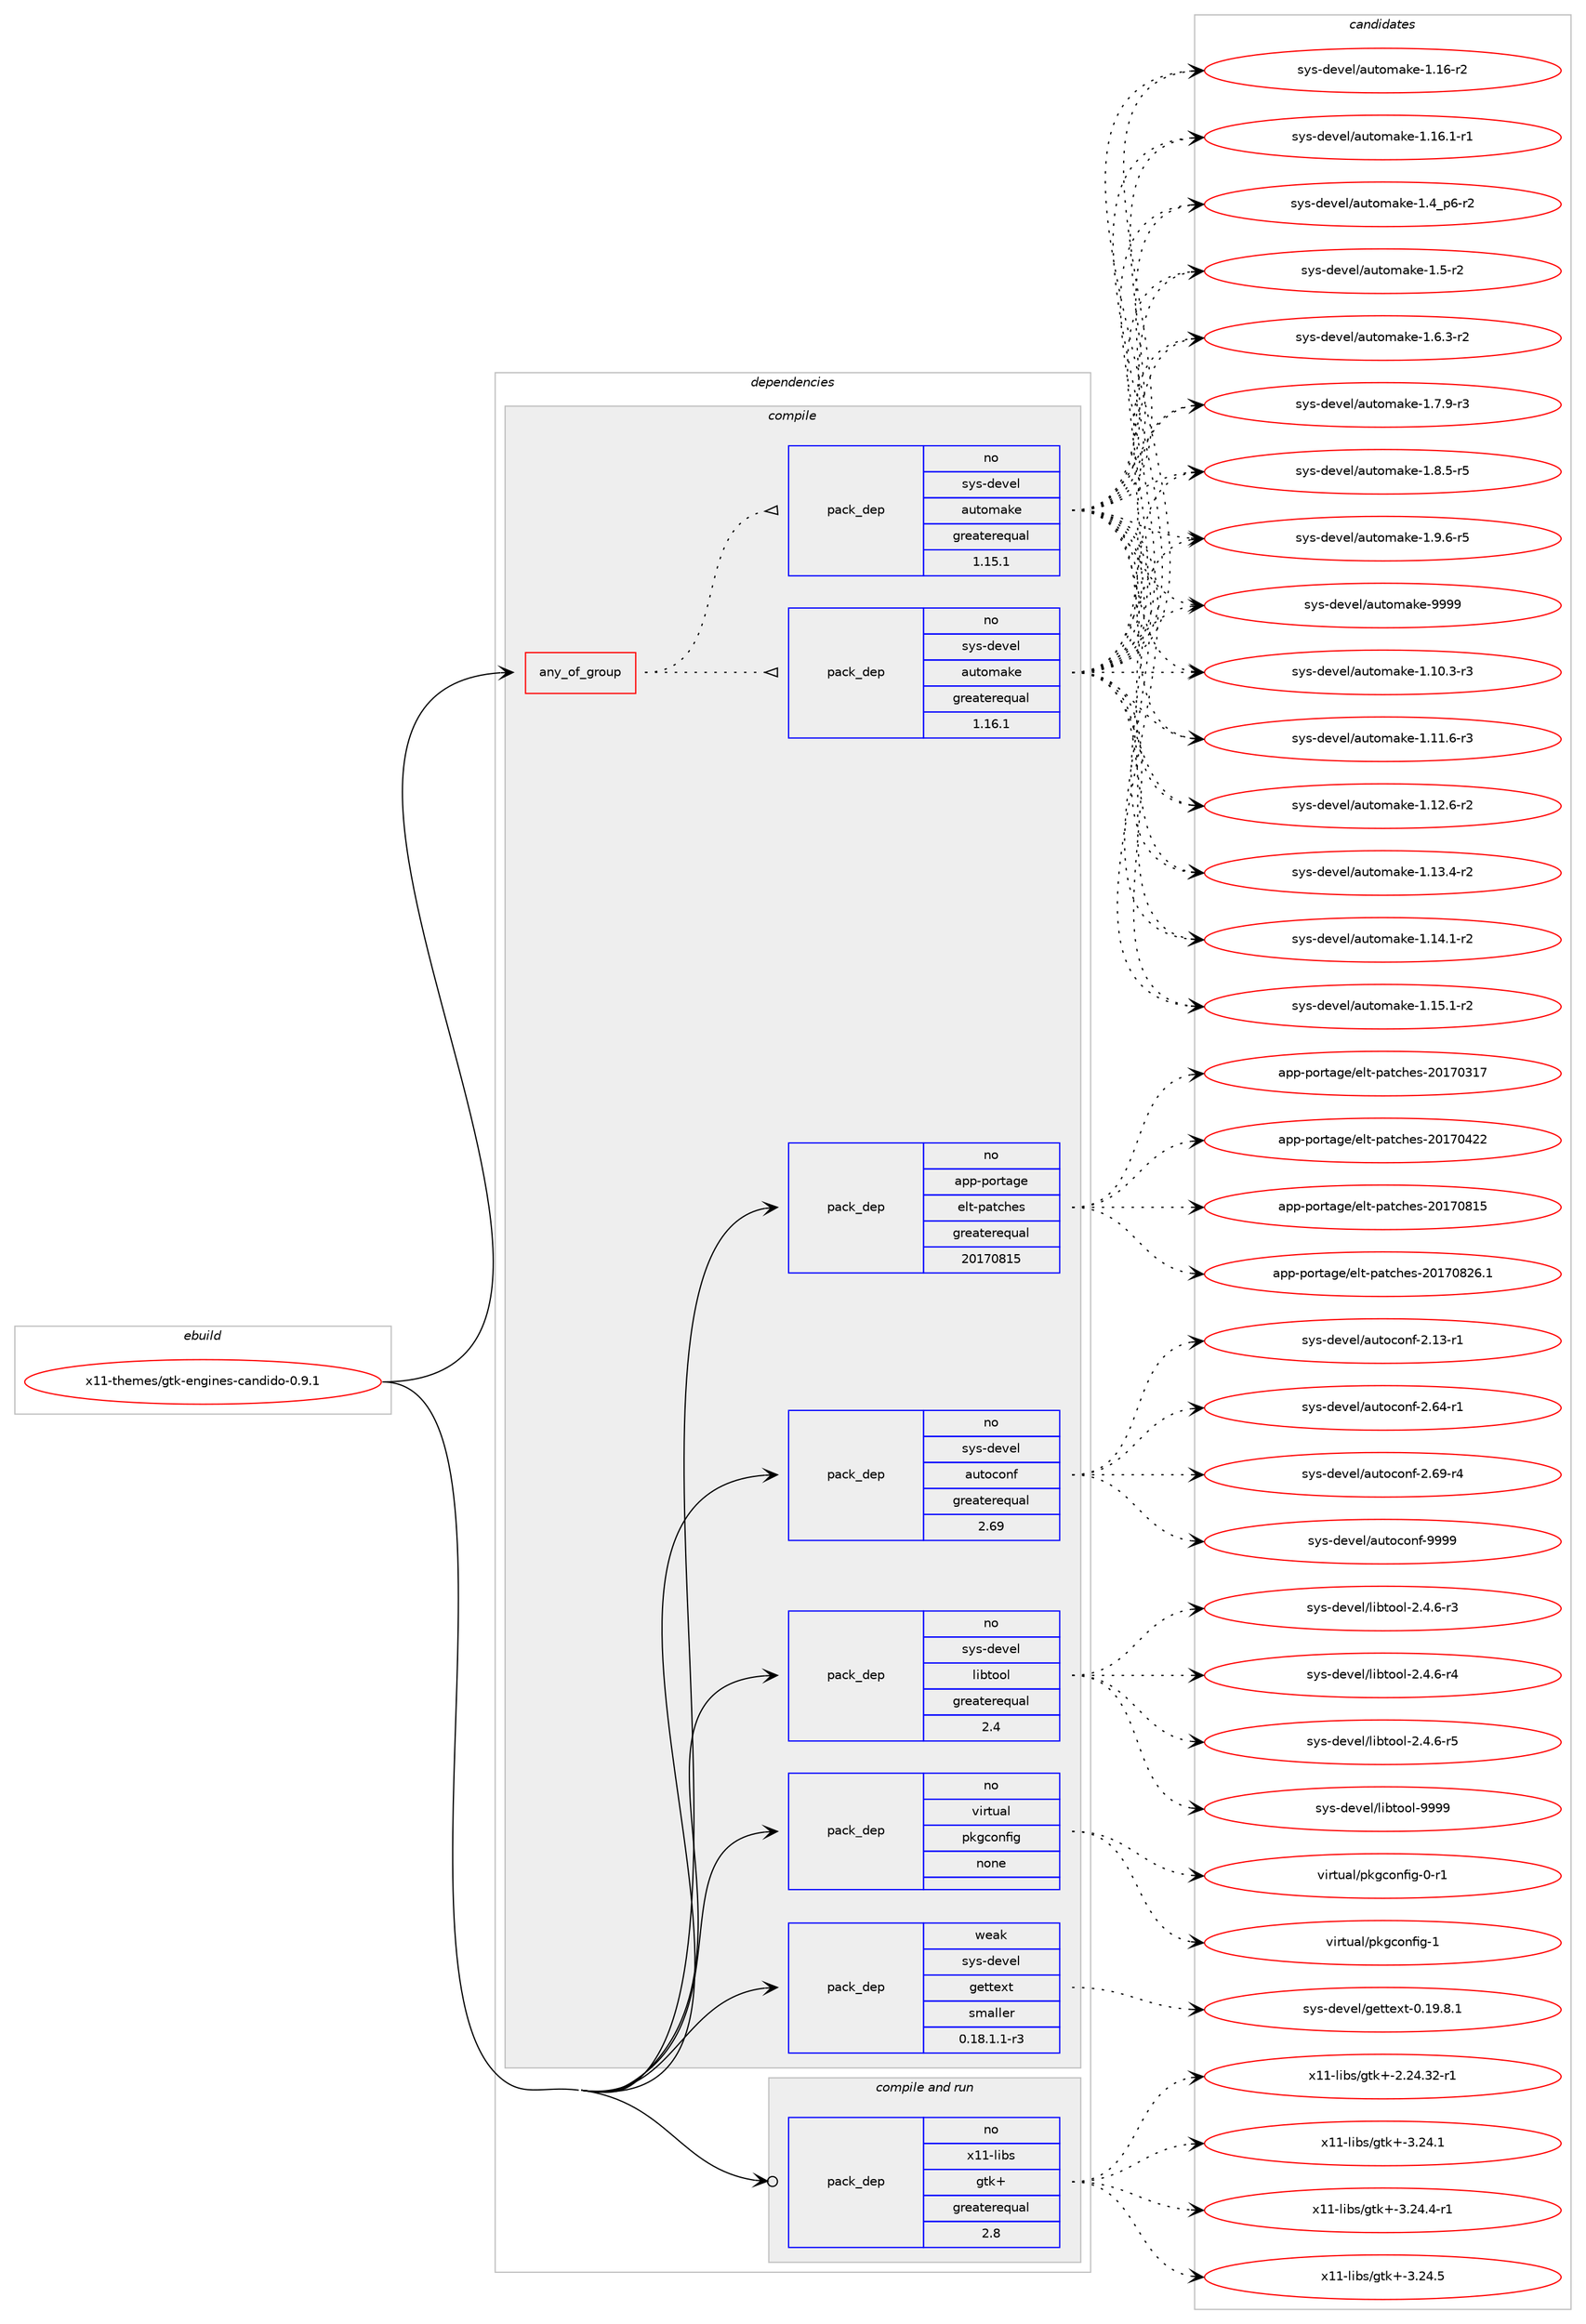 digraph prolog {

# *************
# Graph options
# *************

newrank=true;
concentrate=true;
compound=true;
graph [rankdir=LR,fontname=Helvetica,fontsize=10,ranksep=1.5];#, ranksep=2.5, nodesep=0.2];
edge  [arrowhead=vee];
node  [fontname=Helvetica,fontsize=10];

# **********
# The ebuild
# **********

subgraph cluster_leftcol {
color=gray;
rank=same;
label=<<i>ebuild</i>>;
id [label="x11-themes/gtk-engines-candido-0.9.1", color=red, width=4, href="../x11-themes/gtk-engines-candido-0.9.1.svg"];
}

# ****************
# The dependencies
# ****************

subgraph cluster_midcol {
color=gray;
label=<<i>dependencies</i>>;
subgraph cluster_compile {
fillcolor="#eeeeee";
style=filled;
label=<<i>compile</i>>;
subgraph any28829 {
dependency1769051 [label=<<TABLE BORDER="0" CELLBORDER="1" CELLSPACING="0" CELLPADDING="4"><TR><TD CELLPADDING="10">any_of_group</TD></TR></TABLE>>, shape=none, color=red];subgraph pack1272032 {
dependency1769052 [label=<<TABLE BORDER="0" CELLBORDER="1" CELLSPACING="0" CELLPADDING="4" WIDTH="220"><TR><TD ROWSPAN="6" CELLPADDING="30">pack_dep</TD></TR><TR><TD WIDTH="110">no</TD></TR><TR><TD>sys-devel</TD></TR><TR><TD>automake</TD></TR><TR><TD>greaterequal</TD></TR><TR><TD>1.16.1</TD></TR></TABLE>>, shape=none, color=blue];
}
dependency1769051:e -> dependency1769052:w [weight=20,style="dotted",arrowhead="oinv"];
subgraph pack1272033 {
dependency1769053 [label=<<TABLE BORDER="0" CELLBORDER="1" CELLSPACING="0" CELLPADDING="4" WIDTH="220"><TR><TD ROWSPAN="6" CELLPADDING="30">pack_dep</TD></TR><TR><TD WIDTH="110">no</TD></TR><TR><TD>sys-devel</TD></TR><TR><TD>automake</TD></TR><TR><TD>greaterequal</TD></TR><TR><TD>1.15.1</TD></TR></TABLE>>, shape=none, color=blue];
}
dependency1769051:e -> dependency1769053:w [weight=20,style="dotted",arrowhead="oinv"];
}
id:e -> dependency1769051:w [weight=20,style="solid",arrowhead="vee"];
subgraph pack1272034 {
dependency1769054 [label=<<TABLE BORDER="0" CELLBORDER="1" CELLSPACING="0" CELLPADDING="4" WIDTH="220"><TR><TD ROWSPAN="6" CELLPADDING="30">pack_dep</TD></TR><TR><TD WIDTH="110">no</TD></TR><TR><TD>app-portage</TD></TR><TR><TD>elt-patches</TD></TR><TR><TD>greaterequal</TD></TR><TR><TD>20170815</TD></TR></TABLE>>, shape=none, color=blue];
}
id:e -> dependency1769054:w [weight=20,style="solid",arrowhead="vee"];
subgraph pack1272035 {
dependency1769055 [label=<<TABLE BORDER="0" CELLBORDER="1" CELLSPACING="0" CELLPADDING="4" WIDTH="220"><TR><TD ROWSPAN="6" CELLPADDING="30">pack_dep</TD></TR><TR><TD WIDTH="110">no</TD></TR><TR><TD>sys-devel</TD></TR><TR><TD>autoconf</TD></TR><TR><TD>greaterequal</TD></TR><TR><TD>2.69</TD></TR></TABLE>>, shape=none, color=blue];
}
id:e -> dependency1769055:w [weight=20,style="solid",arrowhead="vee"];
subgraph pack1272036 {
dependency1769056 [label=<<TABLE BORDER="0" CELLBORDER="1" CELLSPACING="0" CELLPADDING="4" WIDTH="220"><TR><TD ROWSPAN="6" CELLPADDING="30">pack_dep</TD></TR><TR><TD WIDTH="110">no</TD></TR><TR><TD>sys-devel</TD></TR><TR><TD>libtool</TD></TR><TR><TD>greaterequal</TD></TR><TR><TD>2.4</TD></TR></TABLE>>, shape=none, color=blue];
}
id:e -> dependency1769056:w [weight=20,style="solid",arrowhead="vee"];
subgraph pack1272037 {
dependency1769057 [label=<<TABLE BORDER="0" CELLBORDER="1" CELLSPACING="0" CELLPADDING="4" WIDTH="220"><TR><TD ROWSPAN="6" CELLPADDING="30">pack_dep</TD></TR><TR><TD WIDTH="110">no</TD></TR><TR><TD>virtual</TD></TR><TR><TD>pkgconfig</TD></TR><TR><TD>none</TD></TR><TR><TD></TD></TR></TABLE>>, shape=none, color=blue];
}
id:e -> dependency1769057:w [weight=20,style="solid",arrowhead="vee"];
subgraph pack1272038 {
dependency1769058 [label=<<TABLE BORDER="0" CELLBORDER="1" CELLSPACING="0" CELLPADDING="4" WIDTH="220"><TR><TD ROWSPAN="6" CELLPADDING="30">pack_dep</TD></TR><TR><TD WIDTH="110">weak</TD></TR><TR><TD>sys-devel</TD></TR><TR><TD>gettext</TD></TR><TR><TD>smaller</TD></TR><TR><TD>0.18.1.1-r3</TD></TR></TABLE>>, shape=none, color=blue];
}
id:e -> dependency1769058:w [weight=20,style="solid",arrowhead="vee"];
}
subgraph cluster_compileandrun {
fillcolor="#eeeeee";
style=filled;
label=<<i>compile and run</i>>;
subgraph pack1272039 {
dependency1769059 [label=<<TABLE BORDER="0" CELLBORDER="1" CELLSPACING="0" CELLPADDING="4" WIDTH="220"><TR><TD ROWSPAN="6" CELLPADDING="30">pack_dep</TD></TR><TR><TD WIDTH="110">no</TD></TR><TR><TD>x11-libs</TD></TR><TR><TD>gtk+</TD></TR><TR><TD>greaterequal</TD></TR><TR><TD>2.8</TD></TR></TABLE>>, shape=none, color=blue];
}
id:e -> dependency1769059:w [weight=20,style="solid",arrowhead="odotvee"];
}
subgraph cluster_run {
fillcolor="#eeeeee";
style=filled;
label=<<i>run</i>>;
}
}

# **************
# The candidates
# **************

subgraph cluster_choices {
rank=same;
color=gray;
label=<<i>candidates</i>>;

subgraph choice1272032 {
color=black;
nodesep=1;
choice11512111545100101118101108479711711611110997107101454946494846514511451 [label="sys-devel/automake-1.10.3-r3", color=red, width=4,href="../sys-devel/automake-1.10.3-r3.svg"];
choice11512111545100101118101108479711711611110997107101454946494946544511451 [label="sys-devel/automake-1.11.6-r3", color=red, width=4,href="../sys-devel/automake-1.11.6-r3.svg"];
choice11512111545100101118101108479711711611110997107101454946495046544511450 [label="sys-devel/automake-1.12.6-r2", color=red, width=4,href="../sys-devel/automake-1.12.6-r2.svg"];
choice11512111545100101118101108479711711611110997107101454946495146524511450 [label="sys-devel/automake-1.13.4-r2", color=red, width=4,href="../sys-devel/automake-1.13.4-r2.svg"];
choice11512111545100101118101108479711711611110997107101454946495246494511450 [label="sys-devel/automake-1.14.1-r2", color=red, width=4,href="../sys-devel/automake-1.14.1-r2.svg"];
choice11512111545100101118101108479711711611110997107101454946495346494511450 [label="sys-devel/automake-1.15.1-r2", color=red, width=4,href="../sys-devel/automake-1.15.1-r2.svg"];
choice1151211154510010111810110847971171161111099710710145494649544511450 [label="sys-devel/automake-1.16-r2", color=red, width=4,href="../sys-devel/automake-1.16-r2.svg"];
choice11512111545100101118101108479711711611110997107101454946495446494511449 [label="sys-devel/automake-1.16.1-r1", color=red, width=4,href="../sys-devel/automake-1.16.1-r1.svg"];
choice115121115451001011181011084797117116111109971071014549465295112544511450 [label="sys-devel/automake-1.4_p6-r2", color=red, width=4,href="../sys-devel/automake-1.4_p6-r2.svg"];
choice11512111545100101118101108479711711611110997107101454946534511450 [label="sys-devel/automake-1.5-r2", color=red, width=4,href="../sys-devel/automake-1.5-r2.svg"];
choice115121115451001011181011084797117116111109971071014549465446514511450 [label="sys-devel/automake-1.6.3-r2", color=red, width=4,href="../sys-devel/automake-1.6.3-r2.svg"];
choice115121115451001011181011084797117116111109971071014549465546574511451 [label="sys-devel/automake-1.7.9-r3", color=red, width=4,href="../sys-devel/automake-1.7.9-r3.svg"];
choice115121115451001011181011084797117116111109971071014549465646534511453 [label="sys-devel/automake-1.8.5-r5", color=red, width=4,href="../sys-devel/automake-1.8.5-r5.svg"];
choice115121115451001011181011084797117116111109971071014549465746544511453 [label="sys-devel/automake-1.9.6-r5", color=red, width=4,href="../sys-devel/automake-1.9.6-r5.svg"];
choice115121115451001011181011084797117116111109971071014557575757 [label="sys-devel/automake-9999", color=red, width=4,href="../sys-devel/automake-9999.svg"];
dependency1769052:e -> choice11512111545100101118101108479711711611110997107101454946494846514511451:w [style=dotted,weight="100"];
dependency1769052:e -> choice11512111545100101118101108479711711611110997107101454946494946544511451:w [style=dotted,weight="100"];
dependency1769052:e -> choice11512111545100101118101108479711711611110997107101454946495046544511450:w [style=dotted,weight="100"];
dependency1769052:e -> choice11512111545100101118101108479711711611110997107101454946495146524511450:w [style=dotted,weight="100"];
dependency1769052:e -> choice11512111545100101118101108479711711611110997107101454946495246494511450:w [style=dotted,weight="100"];
dependency1769052:e -> choice11512111545100101118101108479711711611110997107101454946495346494511450:w [style=dotted,weight="100"];
dependency1769052:e -> choice1151211154510010111810110847971171161111099710710145494649544511450:w [style=dotted,weight="100"];
dependency1769052:e -> choice11512111545100101118101108479711711611110997107101454946495446494511449:w [style=dotted,weight="100"];
dependency1769052:e -> choice115121115451001011181011084797117116111109971071014549465295112544511450:w [style=dotted,weight="100"];
dependency1769052:e -> choice11512111545100101118101108479711711611110997107101454946534511450:w [style=dotted,weight="100"];
dependency1769052:e -> choice115121115451001011181011084797117116111109971071014549465446514511450:w [style=dotted,weight="100"];
dependency1769052:e -> choice115121115451001011181011084797117116111109971071014549465546574511451:w [style=dotted,weight="100"];
dependency1769052:e -> choice115121115451001011181011084797117116111109971071014549465646534511453:w [style=dotted,weight="100"];
dependency1769052:e -> choice115121115451001011181011084797117116111109971071014549465746544511453:w [style=dotted,weight="100"];
dependency1769052:e -> choice115121115451001011181011084797117116111109971071014557575757:w [style=dotted,weight="100"];
}
subgraph choice1272033 {
color=black;
nodesep=1;
choice11512111545100101118101108479711711611110997107101454946494846514511451 [label="sys-devel/automake-1.10.3-r3", color=red, width=4,href="../sys-devel/automake-1.10.3-r3.svg"];
choice11512111545100101118101108479711711611110997107101454946494946544511451 [label="sys-devel/automake-1.11.6-r3", color=red, width=4,href="../sys-devel/automake-1.11.6-r3.svg"];
choice11512111545100101118101108479711711611110997107101454946495046544511450 [label="sys-devel/automake-1.12.6-r2", color=red, width=4,href="../sys-devel/automake-1.12.6-r2.svg"];
choice11512111545100101118101108479711711611110997107101454946495146524511450 [label="sys-devel/automake-1.13.4-r2", color=red, width=4,href="../sys-devel/automake-1.13.4-r2.svg"];
choice11512111545100101118101108479711711611110997107101454946495246494511450 [label="sys-devel/automake-1.14.1-r2", color=red, width=4,href="../sys-devel/automake-1.14.1-r2.svg"];
choice11512111545100101118101108479711711611110997107101454946495346494511450 [label="sys-devel/automake-1.15.1-r2", color=red, width=4,href="../sys-devel/automake-1.15.1-r2.svg"];
choice1151211154510010111810110847971171161111099710710145494649544511450 [label="sys-devel/automake-1.16-r2", color=red, width=4,href="../sys-devel/automake-1.16-r2.svg"];
choice11512111545100101118101108479711711611110997107101454946495446494511449 [label="sys-devel/automake-1.16.1-r1", color=red, width=4,href="../sys-devel/automake-1.16.1-r1.svg"];
choice115121115451001011181011084797117116111109971071014549465295112544511450 [label="sys-devel/automake-1.4_p6-r2", color=red, width=4,href="../sys-devel/automake-1.4_p6-r2.svg"];
choice11512111545100101118101108479711711611110997107101454946534511450 [label="sys-devel/automake-1.5-r2", color=red, width=4,href="../sys-devel/automake-1.5-r2.svg"];
choice115121115451001011181011084797117116111109971071014549465446514511450 [label="sys-devel/automake-1.6.3-r2", color=red, width=4,href="../sys-devel/automake-1.6.3-r2.svg"];
choice115121115451001011181011084797117116111109971071014549465546574511451 [label="sys-devel/automake-1.7.9-r3", color=red, width=4,href="../sys-devel/automake-1.7.9-r3.svg"];
choice115121115451001011181011084797117116111109971071014549465646534511453 [label="sys-devel/automake-1.8.5-r5", color=red, width=4,href="../sys-devel/automake-1.8.5-r5.svg"];
choice115121115451001011181011084797117116111109971071014549465746544511453 [label="sys-devel/automake-1.9.6-r5", color=red, width=4,href="../sys-devel/automake-1.9.6-r5.svg"];
choice115121115451001011181011084797117116111109971071014557575757 [label="sys-devel/automake-9999", color=red, width=4,href="../sys-devel/automake-9999.svg"];
dependency1769053:e -> choice11512111545100101118101108479711711611110997107101454946494846514511451:w [style=dotted,weight="100"];
dependency1769053:e -> choice11512111545100101118101108479711711611110997107101454946494946544511451:w [style=dotted,weight="100"];
dependency1769053:e -> choice11512111545100101118101108479711711611110997107101454946495046544511450:w [style=dotted,weight="100"];
dependency1769053:e -> choice11512111545100101118101108479711711611110997107101454946495146524511450:w [style=dotted,weight="100"];
dependency1769053:e -> choice11512111545100101118101108479711711611110997107101454946495246494511450:w [style=dotted,weight="100"];
dependency1769053:e -> choice11512111545100101118101108479711711611110997107101454946495346494511450:w [style=dotted,weight="100"];
dependency1769053:e -> choice1151211154510010111810110847971171161111099710710145494649544511450:w [style=dotted,weight="100"];
dependency1769053:e -> choice11512111545100101118101108479711711611110997107101454946495446494511449:w [style=dotted,weight="100"];
dependency1769053:e -> choice115121115451001011181011084797117116111109971071014549465295112544511450:w [style=dotted,weight="100"];
dependency1769053:e -> choice11512111545100101118101108479711711611110997107101454946534511450:w [style=dotted,weight="100"];
dependency1769053:e -> choice115121115451001011181011084797117116111109971071014549465446514511450:w [style=dotted,weight="100"];
dependency1769053:e -> choice115121115451001011181011084797117116111109971071014549465546574511451:w [style=dotted,weight="100"];
dependency1769053:e -> choice115121115451001011181011084797117116111109971071014549465646534511453:w [style=dotted,weight="100"];
dependency1769053:e -> choice115121115451001011181011084797117116111109971071014549465746544511453:w [style=dotted,weight="100"];
dependency1769053:e -> choice115121115451001011181011084797117116111109971071014557575757:w [style=dotted,weight="100"];
}
subgraph choice1272034 {
color=black;
nodesep=1;
choice97112112451121111141169710310147101108116451129711699104101115455048495548514955 [label="app-portage/elt-patches-20170317", color=red, width=4,href="../app-portage/elt-patches-20170317.svg"];
choice97112112451121111141169710310147101108116451129711699104101115455048495548525050 [label="app-portage/elt-patches-20170422", color=red, width=4,href="../app-portage/elt-patches-20170422.svg"];
choice97112112451121111141169710310147101108116451129711699104101115455048495548564953 [label="app-portage/elt-patches-20170815", color=red, width=4,href="../app-portage/elt-patches-20170815.svg"];
choice971121124511211111411697103101471011081164511297116991041011154550484955485650544649 [label="app-portage/elt-patches-20170826.1", color=red, width=4,href="../app-portage/elt-patches-20170826.1.svg"];
dependency1769054:e -> choice97112112451121111141169710310147101108116451129711699104101115455048495548514955:w [style=dotted,weight="100"];
dependency1769054:e -> choice97112112451121111141169710310147101108116451129711699104101115455048495548525050:w [style=dotted,weight="100"];
dependency1769054:e -> choice97112112451121111141169710310147101108116451129711699104101115455048495548564953:w [style=dotted,weight="100"];
dependency1769054:e -> choice971121124511211111411697103101471011081164511297116991041011154550484955485650544649:w [style=dotted,weight="100"];
}
subgraph choice1272035 {
color=black;
nodesep=1;
choice1151211154510010111810110847971171161119911111010245504649514511449 [label="sys-devel/autoconf-2.13-r1", color=red, width=4,href="../sys-devel/autoconf-2.13-r1.svg"];
choice1151211154510010111810110847971171161119911111010245504654524511449 [label="sys-devel/autoconf-2.64-r1", color=red, width=4,href="../sys-devel/autoconf-2.64-r1.svg"];
choice1151211154510010111810110847971171161119911111010245504654574511452 [label="sys-devel/autoconf-2.69-r4", color=red, width=4,href="../sys-devel/autoconf-2.69-r4.svg"];
choice115121115451001011181011084797117116111991111101024557575757 [label="sys-devel/autoconf-9999", color=red, width=4,href="../sys-devel/autoconf-9999.svg"];
dependency1769055:e -> choice1151211154510010111810110847971171161119911111010245504649514511449:w [style=dotted,weight="100"];
dependency1769055:e -> choice1151211154510010111810110847971171161119911111010245504654524511449:w [style=dotted,weight="100"];
dependency1769055:e -> choice1151211154510010111810110847971171161119911111010245504654574511452:w [style=dotted,weight="100"];
dependency1769055:e -> choice115121115451001011181011084797117116111991111101024557575757:w [style=dotted,weight="100"];
}
subgraph choice1272036 {
color=black;
nodesep=1;
choice1151211154510010111810110847108105981161111111084550465246544511451 [label="sys-devel/libtool-2.4.6-r3", color=red, width=4,href="../sys-devel/libtool-2.4.6-r3.svg"];
choice1151211154510010111810110847108105981161111111084550465246544511452 [label="sys-devel/libtool-2.4.6-r4", color=red, width=4,href="../sys-devel/libtool-2.4.6-r4.svg"];
choice1151211154510010111810110847108105981161111111084550465246544511453 [label="sys-devel/libtool-2.4.6-r5", color=red, width=4,href="../sys-devel/libtool-2.4.6-r5.svg"];
choice1151211154510010111810110847108105981161111111084557575757 [label="sys-devel/libtool-9999", color=red, width=4,href="../sys-devel/libtool-9999.svg"];
dependency1769056:e -> choice1151211154510010111810110847108105981161111111084550465246544511451:w [style=dotted,weight="100"];
dependency1769056:e -> choice1151211154510010111810110847108105981161111111084550465246544511452:w [style=dotted,weight="100"];
dependency1769056:e -> choice1151211154510010111810110847108105981161111111084550465246544511453:w [style=dotted,weight="100"];
dependency1769056:e -> choice1151211154510010111810110847108105981161111111084557575757:w [style=dotted,weight="100"];
}
subgraph choice1272037 {
color=black;
nodesep=1;
choice11810511411611797108471121071039911111010210510345484511449 [label="virtual/pkgconfig-0-r1", color=red, width=4,href="../virtual/pkgconfig-0-r1.svg"];
choice1181051141161179710847112107103991111101021051034549 [label="virtual/pkgconfig-1", color=red, width=4,href="../virtual/pkgconfig-1.svg"];
dependency1769057:e -> choice11810511411611797108471121071039911111010210510345484511449:w [style=dotted,weight="100"];
dependency1769057:e -> choice1181051141161179710847112107103991111101021051034549:w [style=dotted,weight="100"];
}
subgraph choice1272038 {
color=black;
nodesep=1;
choice1151211154510010111810110847103101116116101120116454846495746564649 [label="sys-devel/gettext-0.19.8.1", color=red, width=4,href="../sys-devel/gettext-0.19.8.1.svg"];
dependency1769058:e -> choice1151211154510010111810110847103101116116101120116454846495746564649:w [style=dotted,weight="100"];
}
subgraph choice1272039 {
color=black;
nodesep=1;
choice12049494510810598115471031161074345504650524651504511449 [label="x11-libs/gtk+-2.24.32-r1", color=red, width=4,href="../x11-libs/gtk+-2.24.32-r1.svg"];
choice12049494510810598115471031161074345514650524649 [label="x11-libs/gtk+-3.24.1", color=red, width=4,href="../x11-libs/gtk+-3.24.1.svg"];
choice120494945108105981154710311610743455146505246524511449 [label="x11-libs/gtk+-3.24.4-r1", color=red, width=4,href="../x11-libs/gtk+-3.24.4-r1.svg"];
choice12049494510810598115471031161074345514650524653 [label="x11-libs/gtk+-3.24.5", color=red, width=4,href="../x11-libs/gtk+-3.24.5.svg"];
dependency1769059:e -> choice12049494510810598115471031161074345504650524651504511449:w [style=dotted,weight="100"];
dependency1769059:e -> choice12049494510810598115471031161074345514650524649:w [style=dotted,weight="100"];
dependency1769059:e -> choice120494945108105981154710311610743455146505246524511449:w [style=dotted,weight="100"];
dependency1769059:e -> choice12049494510810598115471031161074345514650524653:w [style=dotted,weight="100"];
}
}

}
